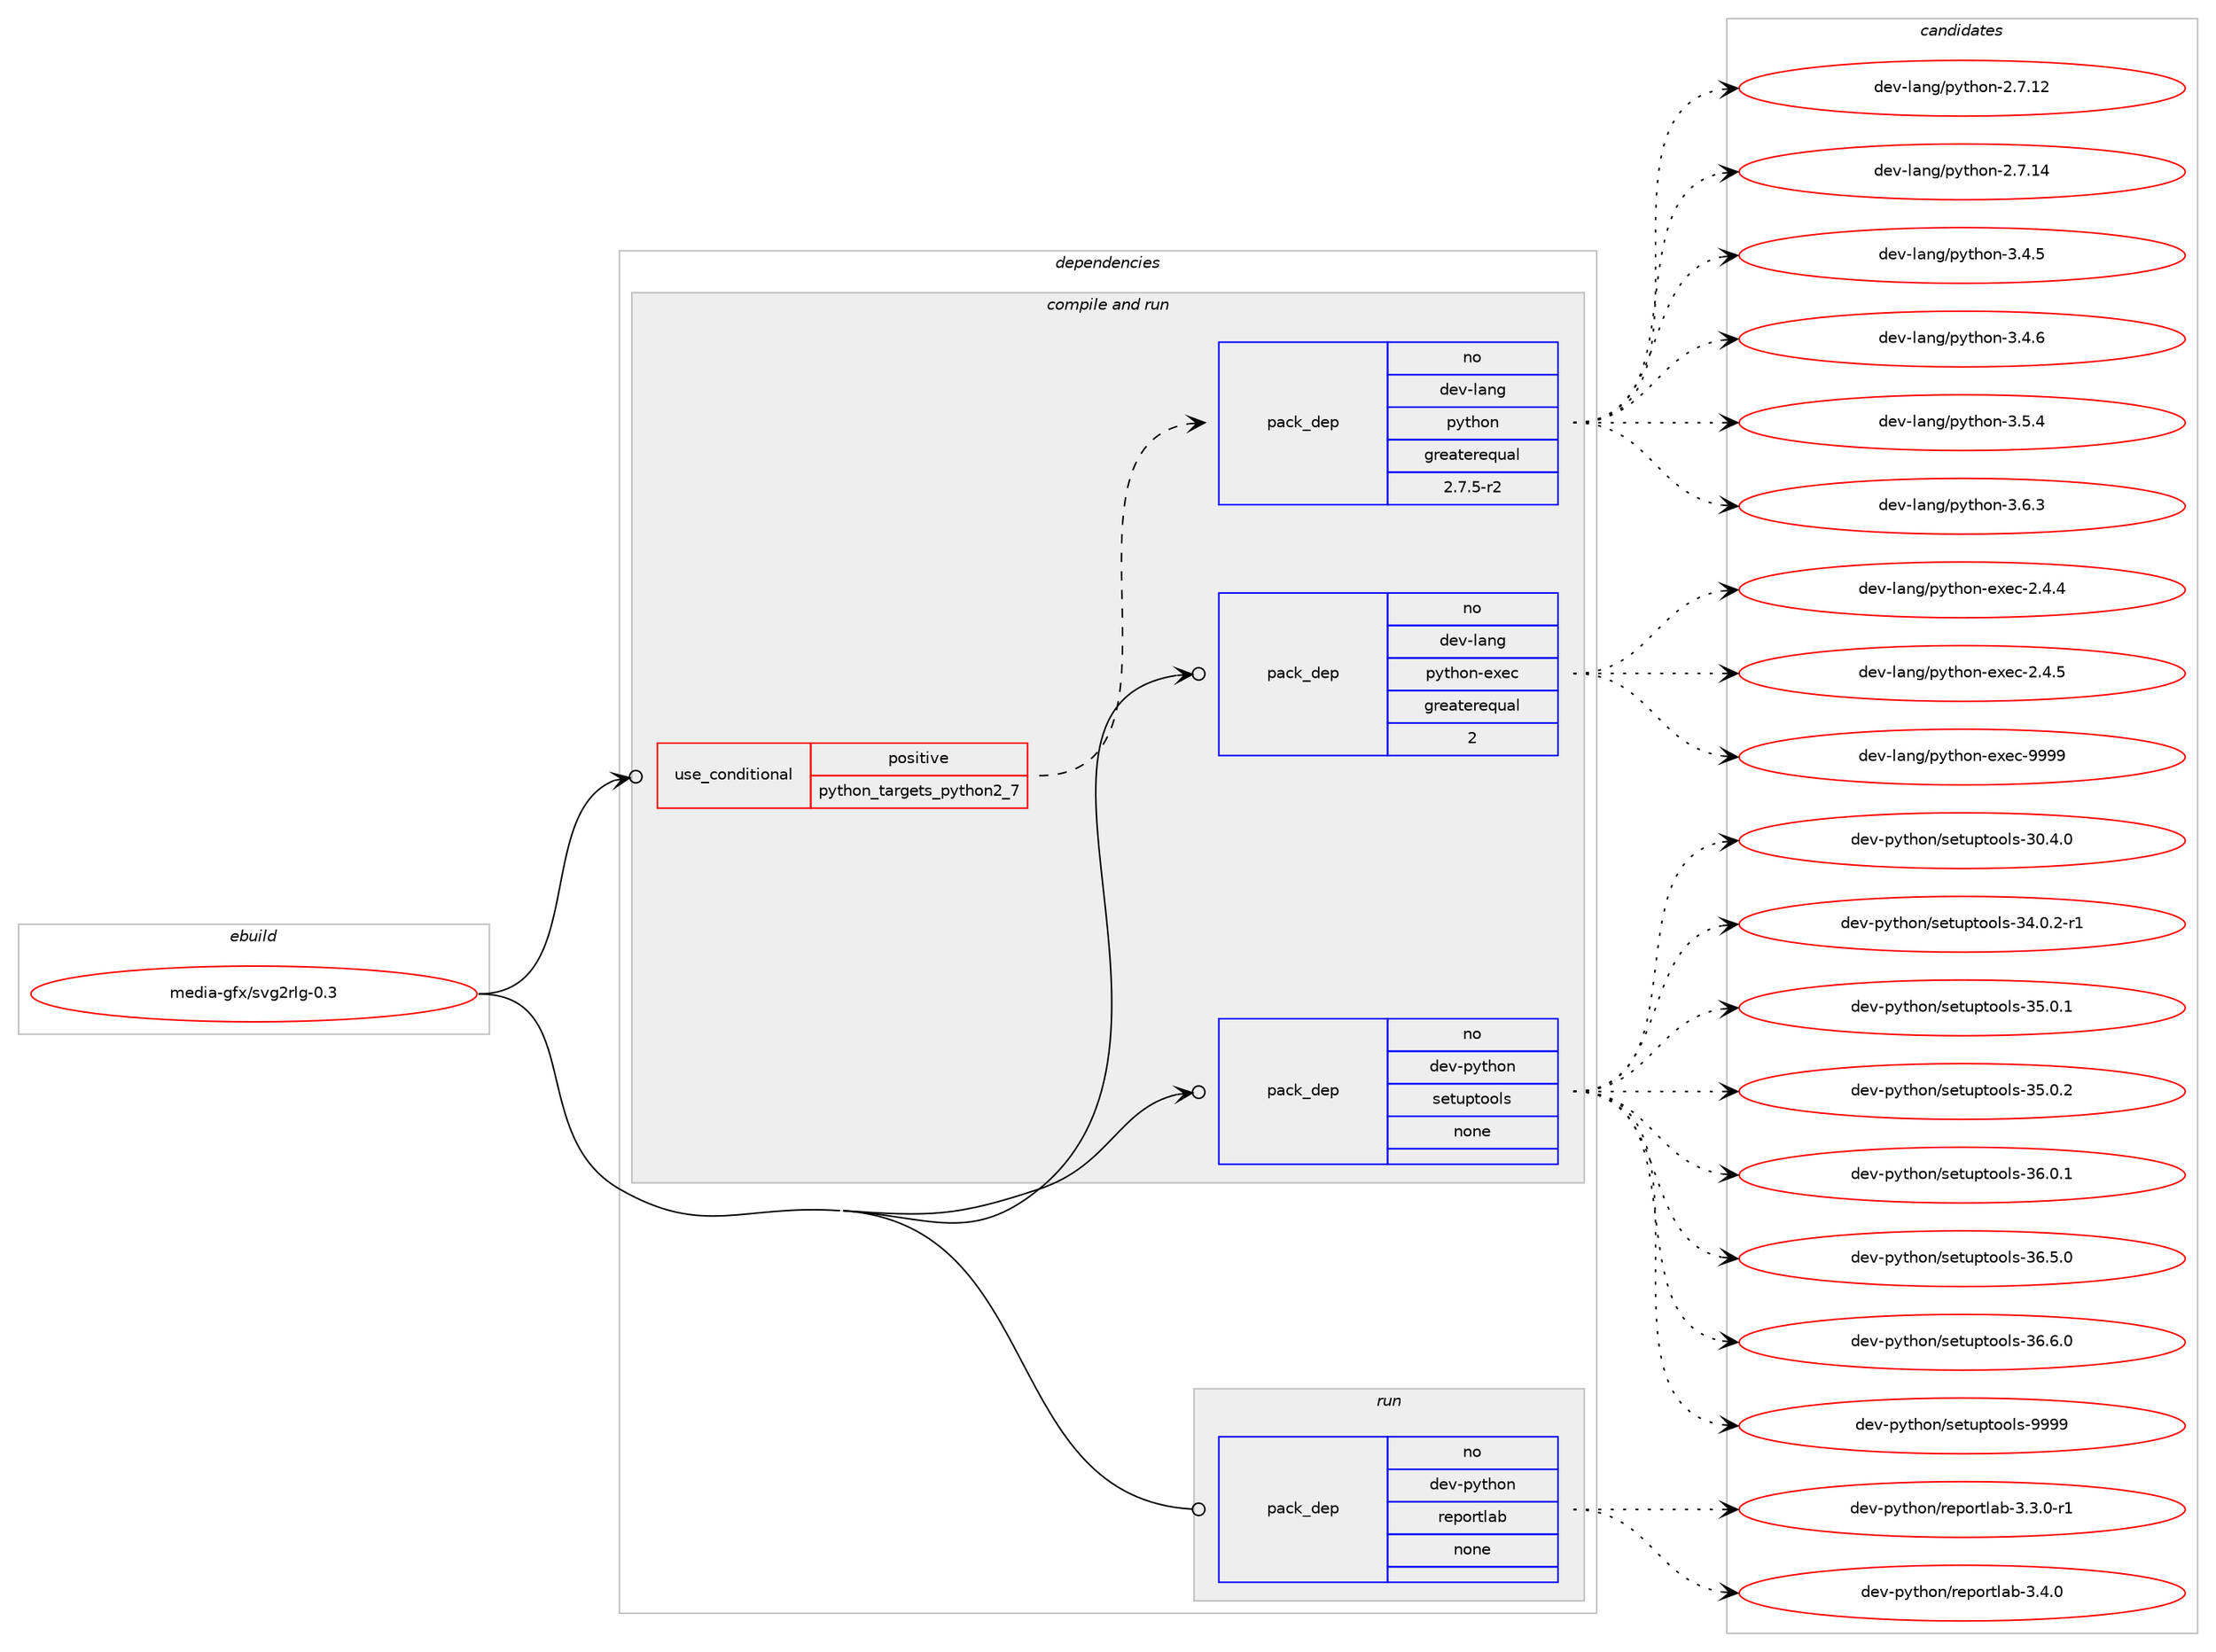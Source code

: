 digraph prolog {

# *************
# Graph options
# *************

newrank=true;
concentrate=true;
compound=true;
graph [rankdir=LR,fontname=Helvetica,fontsize=10,ranksep=1.5];#, ranksep=2.5, nodesep=0.2];
edge  [arrowhead=vee];
node  [fontname=Helvetica,fontsize=10];

# **********
# The ebuild
# **********

subgraph cluster_leftcol {
color=gray;
rank=same;
label=<<i>ebuild</i>>;
id [label="media-gfx/svg2rlg-0.3", color=red, width=4, href="../media-gfx/svg2rlg-0.3.svg"];
}

# ****************
# The dependencies
# ****************

subgraph cluster_midcol {
color=gray;
label=<<i>dependencies</i>>;
subgraph cluster_compile {
fillcolor="#eeeeee";
style=filled;
label=<<i>compile</i>>;
}
subgraph cluster_compileandrun {
fillcolor="#eeeeee";
style=filled;
label=<<i>compile and run</i>>;
subgraph cond88498 {
dependency358409 [label=<<TABLE BORDER="0" CELLBORDER="1" CELLSPACING="0" CELLPADDING="4"><TR><TD ROWSPAN="3" CELLPADDING="10">use_conditional</TD></TR><TR><TD>positive</TD></TR><TR><TD>python_targets_python2_7</TD></TR></TABLE>>, shape=none, color=red];
subgraph pack264446 {
dependency358410 [label=<<TABLE BORDER="0" CELLBORDER="1" CELLSPACING="0" CELLPADDING="4" WIDTH="220"><TR><TD ROWSPAN="6" CELLPADDING="30">pack_dep</TD></TR><TR><TD WIDTH="110">no</TD></TR><TR><TD>dev-lang</TD></TR><TR><TD>python</TD></TR><TR><TD>greaterequal</TD></TR><TR><TD>2.7.5-r2</TD></TR></TABLE>>, shape=none, color=blue];
}
dependency358409:e -> dependency358410:w [weight=20,style="dashed",arrowhead="vee"];
}
id:e -> dependency358409:w [weight=20,style="solid",arrowhead="odotvee"];
subgraph pack264447 {
dependency358411 [label=<<TABLE BORDER="0" CELLBORDER="1" CELLSPACING="0" CELLPADDING="4" WIDTH="220"><TR><TD ROWSPAN="6" CELLPADDING="30">pack_dep</TD></TR><TR><TD WIDTH="110">no</TD></TR><TR><TD>dev-lang</TD></TR><TR><TD>python-exec</TD></TR><TR><TD>greaterequal</TD></TR><TR><TD>2</TD></TR></TABLE>>, shape=none, color=blue];
}
id:e -> dependency358411:w [weight=20,style="solid",arrowhead="odotvee"];
subgraph pack264448 {
dependency358412 [label=<<TABLE BORDER="0" CELLBORDER="1" CELLSPACING="0" CELLPADDING="4" WIDTH="220"><TR><TD ROWSPAN="6" CELLPADDING="30">pack_dep</TD></TR><TR><TD WIDTH="110">no</TD></TR><TR><TD>dev-python</TD></TR><TR><TD>setuptools</TD></TR><TR><TD>none</TD></TR><TR><TD></TD></TR></TABLE>>, shape=none, color=blue];
}
id:e -> dependency358412:w [weight=20,style="solid",arrowhead="odotvee"];
}
subgraph cluster_run {
fillcolor="#eeeeee";
style=filled;
label=<<i>run</i>>;
subgraph pack264449 {
dependency358413 [label=<<TABLE BORDER="0" CELLBORDER="1" CELLSPACING="0" CELLPADDING="4" WIDTH="220"><TR><TD ROWSPAN="6" CELLPADDING="30">pack_dep</TD></TR><TR><TD WIDTH="110">no</TD></TR><TR><TD>dev-python</TD></TR><TR><TD>reportlab</TD></TR><TR><TD>none</TD></TR><TR><TD></TD></TR></TABLE>>, shape=none, color=blue];
}
id:e -> dependency358413:w [weight=20,style="solid",arrowhead="odot"];
}
}

# **************
# The candidates
# **************

subgraph cluster_choices {
rank=same;
color=gray;
label=<<i>candidates</i>>;

subgraph choice264446 {
color=black;
nodesep=1;
choice10010111845108971101034711212111610411111045504655464950 [label="dev-lang/python-2.7.12", color=red, width=4,href="../dev-lang/python-2.7.12.svg"];
choice10010111845108971101034711212111610411111045504655464952 [label="dev-lang/python-2.7.14", color=red, width=4,href="../dev-lang/python-2.7.14.svg"];
choice100101118451089711010347112121116104111110455146524653 [label="dev-lang/python-3.4.5", color=red, width=4,href="../dev-lang/python-3.4.5.svg"];
choice100101118451089711010347112121116104111110455146524654 [label="dev-lang/python-3.4.6", color=red, width=4,href="../dev-lang/python-3.4.6.svg"];
choice100101118451089711010347112121116104111110455146534652 [label="dev-lang/python-3.5.4", color=red, width=4,href="../dev-lang/python-3.5.4.svg"];
choice100101118451089711010347112121116104111110455146544651 [label="dev-lang/python-3.6.3", color=red, width=4,href="../dev-lang/python-3.6.3.svg"];
dependency358410:e -> choice10010111845108971101034711212111610411111045504655464950:w [style=dotted,weight="100"];
dependency358410:e -> choice10010111845108971101034711212111610411111045504655464952:w [style=dotted,weight="100"];
dependency358410:e -> choice100101118451089711010347112121116104111110455146524653:w [style=dotted,weight="100"];
dependency358410:e -> choice100101118451089711010347112121116104111110455146524654:w [style=dotted,weight="100"];
dependency358410:e -> choice100101118451089711010347112121116104111110455146534652:w [style=dotted,weight="100"];
dependency358410:e -> choice100101118451089711010347112121116104111110455146544651:w [style=dotted,weight="100"];
}
subgraph choice264447 {
color=black;
nodesep=1;
choice1001011184510897110103471121211161041111104510112010199455046524652 [label="dev-lang/python-exec-2.4.4", color=red, width=4,href="../dev-lang/python-exec-2.4.4.svg"];
choice1001011184510897110103471121211161041111104510112010199455046524653 [label="dev-lang/python-exec-2.4.5", color=red, width=4,href="../dev-lang/python-exec-2.4.5.svg"];
choice10010111845108971101034711212111610411111045101120101994557575757 [label="dev-lang/python-exec-9999", color=red, width=4,href="../dev-lang/python-exec-9999.svg"];
dependency358411:e -> choice1001011184510897110103471121211161041111104510112010199455046524652:w [style=dotted,weight="100"];
dependency358411:e -> choice1001011184510897110103471121211161041111104510112010199455046524653:w [style=dotted,weight="100"];
dependency358411:e -> choice10010111845108971101034711212111610411111045101120101994557575757:w [style=dotted,weight="100"];
}
subgraph choice264448 {
color=black;
nodesep=1;
choice100101118451121211161041111104711510111611711211611111110811545514846524648 [label="dev-python/setuptools-30.4.0", color=red, width=4,href="../dev-python/setuptools-30.4.0.svg"];
choice1001011184511212111610411111047115101116117112116111111108115455152464846504511449 [label="dev-python/setuptools-34.0.2-r1", color=red, width=4,href="../dev-python/setuptools-34.0.2-r1.svg"];
choice100101118451121211161041111104711510111611711211611111110811545515346484649 [label="dev-python/setuptools-35.0.1", color=red, width=4,href="../dev-python/setuptools-35.0.1.svg"];
choice100101118451121211161041111104711510111611711211611111110811545515346484650 [label="dev-python/setuptools-35.0.2", color=red, width=4,href="../dev-python/setuptools-35.0.2.svg"];
choice100101118451121211161041111104711510111611711211611111110811545515446484649 [label="dev-python/setuptools-36.0.1", color=red, width=4,href="../dev-python/setuptools-36.0.1.svg"];
choice100101118451121211161041111104711510111611711211611111110811545515446534648 [label="dev-python/setuptools-36.5.0", color=red, width=4,href="../dev-python/setuptools-36.5.0.svg"];
choice100101118451121211161041111104711510111611711211611111110811545515446544648 [label="dev-python/setuptools-36.6.0", color=red, width=4,href="../dev-python/setuptools-36.6.0.svg"];
choice10010111845112121116104111110471151011161171121161111111081154557575757 [label="dev-python/setuptools-9999", color=red, width=4,href="../dev-python/setuptools-9999.svg"];
dependency358412:e -> choice100101118451121211161041111104711510111611711211611111110811545514846524648:w [style=dotted,weight="100"];
dependency358412:e -> choice1001011184511212111610411111047115101116117112116111111108115455152464846504511449:w [style=dotted,weight="100"];
dependency358412:e -> choice100101118451121211161041111104711510111611711211611111110811545515346484649:w [style=dotted,weight="100"];
dependency358412:e -> choice100101118451121211161041111104711510111611711211611111110811545515346484650:w [style=dotted,weight="100"];
dependency358412:e -> choice100101118451121211161041111104711510111611711211611111110811545515446484649:w [style=dotted,weight="100"];
dependency358412:e -> choice100101118451121211161041111104711510111611711211611111110811545515446534648:w [style=dotted,weight="100"];
dependency358412:e -> choice100101118451121211161041111104711510111611711211611111110811545515446544648:w [style=dotted,weight="100"];
dependency358412:e -> choice10010111845112121116104111110471151011161171121161111111081154557575757:w [style=dotted,weight="100"];
}
subgraph choice264449 {
color=black;
nodesep=1;
choice100101118451121211161041111104711410111211111411610897984551465146484511449 [label="dev-python/reportlab-3.3.0-r1", color=red, width=4,href="../dev-python/reportlab-3.3.0-r1.svg"];
choice10010111845112121116104111110471141011121111141161089798455146524648 [label="dev-python/reportlab-3.4.0", color=red, width=4,href="../dev-python/reportlab-3.4.0.svg"];
dependency358413:e -> choice100101118451121211161041111104711410111211111411610897984551465146484511449:w [style=dotted,weight="100"];
dependency358413:e -> choice10010111845112121116104111110471141011121111141161089798455146524648:w [style=dotted,weight="100"];
}
}

}
